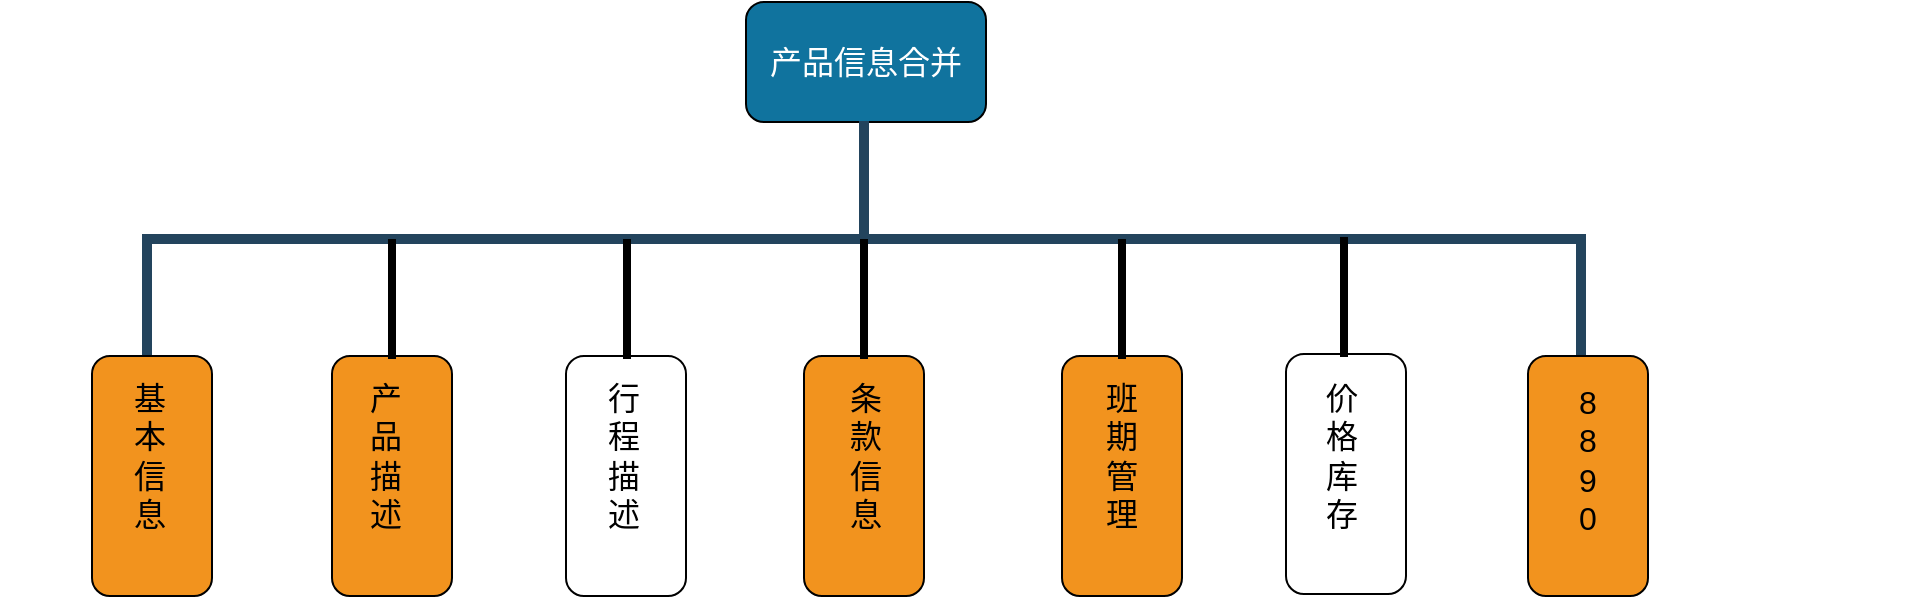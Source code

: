 <mxfile version="10.8.0" type="github"><diagram name="Page-1" id="64c3da0e-402f-94eb-ee01-a36477274f13"><mxGraphModel dx="2393" dy="841" grid="1" gridSize="10" guides="1" tooltips="1" connect="1" arrows="1" fold="1" page="1" pageScale="1" pageWidth="1169" pageHeight="826" background="#ffffff" math="0" shadow="0"><root><mxCell id="0"/><mxCell id="1" parent="0"/><mxCell id="PRa1ShAsSD1mwZs-6ogL-237" value="产品信息合并" style="rounded=1;whiteSpace=wrap;html=1;fillColor=#10739E;fontColor=#FFFFFF;fontSize=16;" vertex="1" parent="1"><mxGeometry x="967" y="423" width="120" height="60" as="geometry"/></mxCell><mxCell id="PRa1ShAsSD1mwZs-6ogL-238" value="" style="strokeWidth=5;html=1;shape=mxgraph.flowchart.annotation_2;align=left;pointerEvents=1;fillColor=#3B8DF1;fontSize=16;fontColor=#FFFFFF;rotation=90;strokeColor=#23445D;" vertex="1" parent="1"><mxGeometry x="967" y="183" width="118" height="717" as="geometry"/></mxCell><mxCell id="PRa1ShAsSD1mwZs-6ogL-240" value="" style="rounded=1;whiteSpace=wrap;html=1;fontSize=16;rotation=90;fillColor=#F2931E;" vertex="1" parent="1"><mxGeometry x="610" y="630" width="120" height="60" as="geometry"/></mxCell><mxCell id="PRa1ShAsSD1mwZs-6ogL-241" value="&lt;font&gt;基&lt;br&gt;本&lt;br&gt;信&lt;br&gt;息&lt;/font&gt;" style="text;html=1;strokeColor=none;fillColor=none;align=center;verticalAlign=middle;whiteSpace=wrap;rounded=0;fontSize=16;fontColor=#000000;" vertex="1" parent="1"><mxGeometry x="594" y="640" width="150" height="20" as="geometry"/></mxCell><mxCell id="PRa1ShAsSD1mwZs-6ogL-243" value="" style="rounded=1;whiteSpace=wrap;html=1;fillColor=#F2931E;fontSize=16;fontColor=#FFFFFF;rotation=90;" vertex="1" parent="1"><mxGeometry x="730" y="630" width="120" height="60" as="geometry"/></mxCell><mxCell id="PRa1ShAsSD1mwZs-6ogL-244" value="产&lt;br&gt;品&lt;br&gt;描&lt;br&gt;述" style="text;html=1;strokeColor=none;fillColor=none;align=center;verticalAlign=middle;whiteSpace=wrap;rounded=0;fontSize=16;fontColor=#000000;" vertex="1" parent="1"><mxGeometry x="712" y="640" width="150" height="20" as="geometry"/></mxCell><mxCell id="PRa1ShAsSD1mwZs-6ogL-245" value="" style="rounded=1;whiteSpace=wrap;html=1;fillColor=#F2931E;fontSize=16;fontColor=#FFFFFF;rotation=90;" vertex="1" parent="1"><mxGeometry x="966" y="630" width="120" height="60" as="geometry"/></mxCell><mxCell id="PRa1ShAsSD1mwZs-6ogL-247" value="" style="rounded=1;whiteSpace=wrap;html=1;fillColor=#F2931E;fontSize=16;fontColor=#FFFFFF;rotation=90;" vertex="1" parent="1"><mxGeometry x="1095" y="630" width="120" height="60" as="geometry"/></mxCell><mxCell id="PRa1ShAsSD1mwZs-6ogL-251" value="" style="rounded=1;whiteSpace=wrap;html=1;fillColor=#FFFFFF;fontSize=16;fontColor=#FFFFFF;rotation=90;" vertex="1" parent="1"><mxGeometry x="847" y="630" width="120" height="60" as="geometry"/></mxCell><mxCell id="PRa1ShAsSD1mwZs-6ogL-253" value="" style="rounded=1;whiteSpace=wrap;html=1;fillColor=#FFFFFF;fontSize=16;fontColor=#FFFFFF;rotation=90;" vertex="1" parent="1"><mxGeometry x="1207" y="629" width="120" height="60" as="geometry"/></mxCell><mxCell id="PRa1ShAsSD1mwZs-6ogL-254" value="价格库存&lt;br&gt;" style="text;html=1;strokeColor=none;fillColor=none;align=center;verticalAlign=middle;whiteSpace=wrap;rounded=0;fontSize=16;fontColor=#FFFFFF;direction=south;" vertex="1" parent="1"><mxGeometry x="1428" y="530" width="20" height="150" as="geometry"/></mxCell><mxCell id="PRa1ShAsSD1mwZs-6ogL-255" value="" style="rounded=1;whiteSpace=wrap;html=1;fillColor=#F2931E;fontSize=16;fontColor=#FFFFFF;rotation=90;" vertex="1" parent="1"><mxGeometry x="1328" y="630" width="120" height="60" as="geometry"/></mxCell><mxCell id="PRa1ShAsSD1mwZs-6ogL-256" value="价格库存&lt;br&gt;" style="text;html=1;strokeColor=none;fillColor=none;align=center;verticalAlign=middle;whiteSpace=wrap;rounded=0;fontSize=16;fontColor=#FFFFFF;direction=south;" vertex="1" parent="1"><mxGeometry x="1538" y="530" width="20" height="150" as="geometry"/></mxCell><mxCell id="PRa1ShAsSD1mwZs-6ogL-260" value="8&lt;br&gt;8&lt;br&gt;9&lt;br&gt;0&lt;br&gt;" style="text;html=1;strokeColor=none;fillColor=none;align=center;verticalAlign=middle;whiteSpace=wrap;rounded=0;fontSize=16;fontColor=#000000;direction=south;" vertex="1" parent="1"><mxGeometry x="1378" y="577" width="20" height="150" as="geometry"/></mxCell><mxCell id="PRa1ShAsSD1mwZs-6ogL-261" value="行&lt;br&gt;程&lt;br&gt;描&lt;br&gt;述" style="text;html=1;strokeColor=none;fillColor=none;align=center;verticalAlign=middle;whiteSpace=wrap;rounded=0;fontSize=16;fontColor=#000000;" vertex="1" parent="1"><mxGeometry x="831" y="640" width="150" height="20" as="geometry"/></mxCell><mxCell id="PRa1ShAsSD1mwZs-6ogL-262" value="条&lt;br&gt;款&lt;br&gt;信&lt;br&gt;息" style="text;html=1;strokeColor=none;fillColor=none;align=center;verticalAlign=middle;whiteSpace=wrap;rounded=0;fontSize=16;fontColor=#000000;" vertex="1" parent="1"><mxGeometry x="952" y="640" width="150" height="20" as="geometry"/></mxCell><mxCell id="PRa1ShAsSD1mwZs-6ogL-263" value="班&lt;br&gt;期&lt;br&gt;管&lt;br&gt;理" style="text;html=1;strokeColor=none;fillColor=none;align=center;verticalAlign=middle;whiteSpace=wrap;rounded=0;fontSize=16;fontColor=#000000;" vertex="1" parent="1"><mxGeometry x="1080" y="640" width="150" height="20" as="geometry"/></mxCell><mxCell id="PRa1ShAsSD1mwZs-6ogL-264" value="价&lt;br&gt;格&lt;br&gt;库&lt;br&gt;存" style="text;html=1;strokeColor=none;fillColor=none;align=center;verticalAlign=middle;whiteSpace=wrap;rounded=0;fontSize=16;fontColor=#000000;" vertex="1" parent="1"><mxGeometry x="1190" y="640" width="150" height="20" as="geometry"/></mxCell><mxCell id="PRa1ShAsSD1mwZs-6ogL-279" value="" style="line;strokeWidth=4;direction=south;html=1;fillColor=#F2931E;fontSize=16;fontColor=#000000;" vertex="1" parent="1"><mxGeometry x="785" y="541.5" width="10" height="60" as="geometry"/></mxCell><mxCell id="PRa1ShAsSD1mwZs-6ogL-280" value="" style="line;strokeWidth=4;direction=south;html=1;fillColor=#F2931E;fontSize=16;fontColor=#000000;" vertex="1" parent="1"><mxGeometry x="900" y="541.5" width="15" height="60" as="geometry"/></mxCell><mxCell id="PRa1ShAsSD1mwZs-6ogL-281" value="" style="line;strokeWidth=4;direction=south;html=1;fillColor=#F2931E;fontSize=16;fontColor=#000000;" vertex="1" parent="1"><mxGeometry x="1018.5" y="541.5" width="15" height="60" as="geometry"/></mxCell><mxCell id="PRa1ShAsSD1mwZs-6ogL-282" value="" style="line;strokeWidth=4;direction=south;html=1;fillColor=#F2931E;fontSize=16;fontColor=#000000;" vertex="1" parent="1"><mxGeometry x="1147.5" y="541.5" width="15" height="60" as="geometry"/></mxCell><mxCell id="PRa1ShAsSD1mwZs-6ogL-283" value="" style="line;strokeWidth=4;direction=south;html=1;fillColor=#F2931E;fontSize=16;fontColor=#000000;" vertex="1" parent="1"><mxGeometry x="1258.5" y="540.5" width="15" height="60" as="geometry"/></mxCell></root></mxGraphModel></diagram></mxfile>